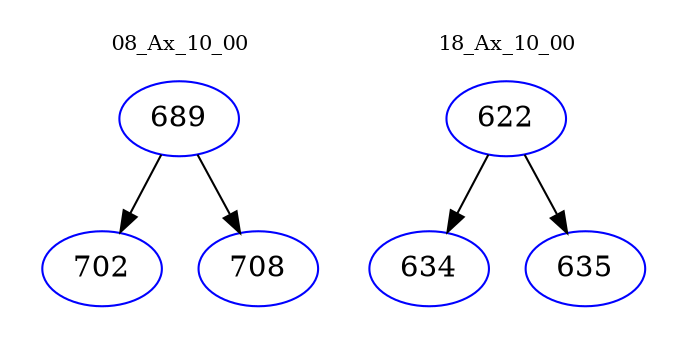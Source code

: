 digraph{
subgraph cluster_0 {
color = white
label = "08_Ax_10_00";
fontsize=10;
T0_689 [label="689", color="blue"]
T0_689 -> T0_702 [color="black"]
T0_702 [label="702", color="blue"]
T0_689 -> T0_708 [color="black"]
T0_708 [label="708", color="blue"]
}
subgraph cluster_1 {
color = white
label = "18_Ax_10_00";
fontsize=10;
T1_622 [label="622", color="blue"]
T1_622 -> T1_634 [color="black"]
T1_634 [label="634", color="blue"]
T1_622 -> T1_635 [color="black"]
T1_635 [label="635", color="blue"]
}
}
